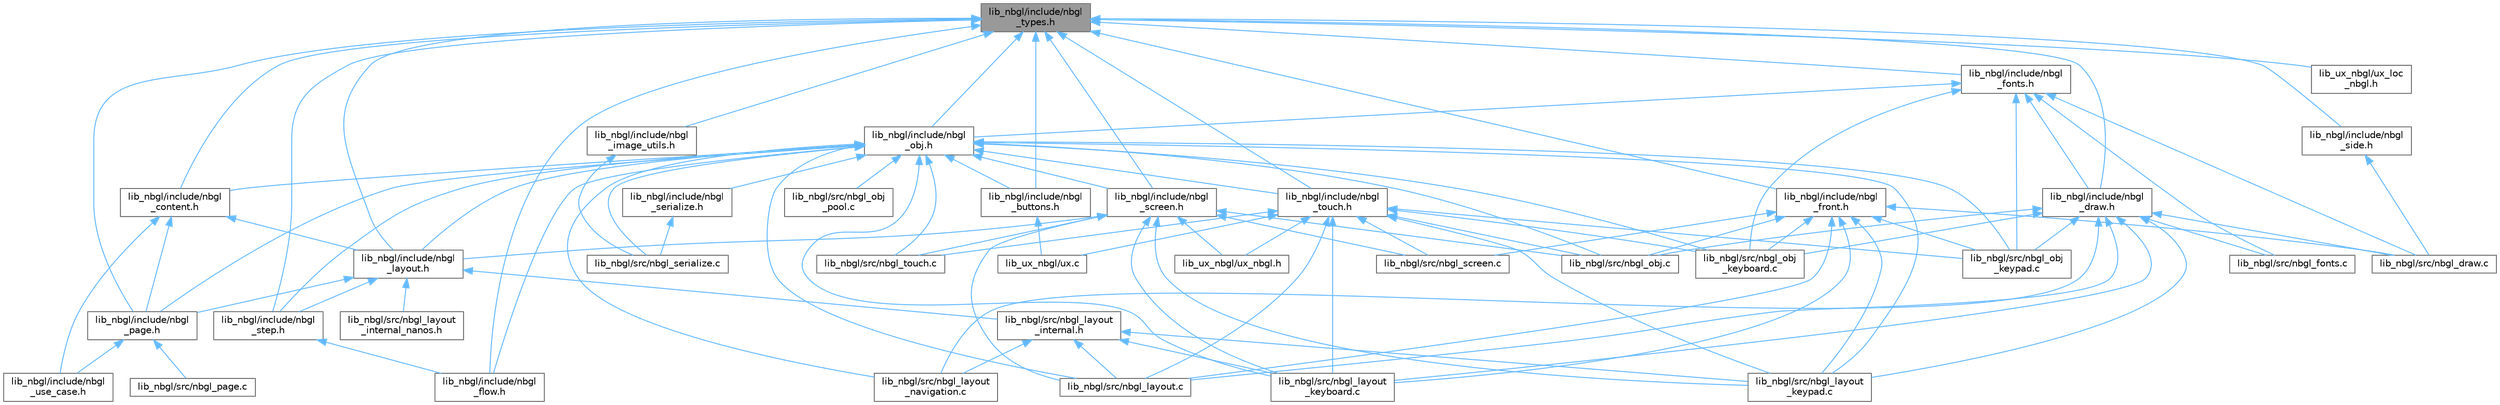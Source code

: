 digraph "lib_nbgl/include/nbgl_types.h"
{
 // LATEX_PDF_SIZE
  bgcolor="transparent";
  edge [fontname=Helvetica,fontsize=10,labelfontname=Helvetica,labelfontsize=10];
  node [fontname=Helvetica,fontsize=10,shape=box,height=0.2,width=0.4];
  Node1 [label="lib_nbgl/include/nbgl\l_types.h",height=0.2,width=0.4,color="gray40", fillcolor="grey60", style="filled", fontcolor="black",tooltip="common types for Graphical Library"];
  Node1 -> Node2 [dir="back",color="steelblue1",style="solid"];
  Node2 [label="lib_nbgl/include/nbgl\l_buttons.h",height=0.2,width=0.4,color="grey40", fillcolor="white", style="filled",URL="$nbgl__buttons_8h.html",tooltip=" "];
  Node2 -> Node3 [dir="back",color="steelblue1",style="solid"];
  Node3 [label="lib_ux_nbgl/ux.c",height=0.2,width=0.4,color="grey40", fillcolor="white", style="filled",URL="$ux_8c.html",tooltip=" "];
  Node1 -> Node4 [dir="back",color="steelblue1",style="solid"];
  Node4 [label="lib_nbgl/include/nbgl\l_content.h",height=0.2,width=0.4,color="grey40", fillcolor="white", style="filled",URL="$nbgl__content_8h.html",tooltip="common content for Graphical Library"];
  Node4 -> Node5 [dir="back",color="steelblue1",style="solid"];
  Node5 [label="lib_nbgl/include/nbgl\l_layout.h",height=0.2,width=0.4,color="grey40", fillcolor="white", style="filled",URL="$nbgl__layout_8h.html",tooltip="API of the Advanced BOLOS Graphical Library, for predefined layouts."];
  Node5 -> Node6 [dir="back",color="steelblue1",style="solid"];
  Node6 [label="lib_nbgl/include/nbgl\l_page.h",height=0.2,width=0.4,color="grey40", fillcolor="white", style="filled",URL="$nbgl__page_8h.html",tooltip="API of the Advanced BOLOS Graphical Library, for predefined pages."];
  Node6 -> Node7 [dir="back",color="steelblue1",style="solid"];
  Node7 [label="lib_nbgl/include/nbgl\l_use_case.h",height=0.2,width=0.4,color="grey40", fillcolor="white", style="filled",URL="$nbgl__use__case_8h.html",tooltip="API of the Advanced BOLOS Graphical Library, for typical application use-cases."];
  Node6 -> Node8 [dir="back",color="steelblue1",style="solid"];
  Node8 [label="lib_nbgl/src/nbgl_page.c",height=0.2,width=0.4,color="grey40", fillcolor="white", style="filled",URL="$nbgl__page_8c.html",tooltip="Implementation of predefined pages management for Applications."];
  Node5 -> Node9 [dir="back",color="steelblue1",style="solid"];
  Node9 [label="lib_nbgl/include/nbgl\l_step.h",height=0.2,width=0.4,color="grey40", fillcolor="white", style="filled",URL="$nbgl__step_8h.html",tooltip="Step construction API of NBGL."];
  Node9 -> Node10 [dir="back",color="steelblue1",style="solid"];
  Node10 [label="lib_nbgl/include/nbgl\l_flow.h",height=0.2,width=0.4,color="grey40", fillcolor="white", style="filled",URL="$nbgl__flow_8h.html",tooltip="Flow construction API of NBGL."];
  Node5 -> Node11 [dir="back",color="steelblue1",style="solid"];
  Node11 [label="lib_nbgl/src/nbgl_layout\l_internal.h",height=0.2,width=0.4,color="grey40", fillcolor="white", style="filled",URL="$nbgl__layout__internal_8h.html",tooltip="Internal functions/constants of NBGL layout layer."];
  Node11 -> Node12 [dir="back",color="steelblue1",style="solid"];
  Node12 [label="lib_nbgl/src/nbgl_layout.c",height=0.2,width=0.4,color="grey40", fillcolor="white", style="filled",URL="$nbgl__layout_8c.html",tooltip="Implementation of predefined layouts management for Applications."];
  Node11 -> Node13 [dir="back",color="steelblue1",style="solid"];
  Node13 [label="lib_nbgl/src/nbgl_layout\l_keyboard.c",height=0.2,width=0.4,color="grey40", fillcolor="white", style="filled",URL="$nbgl__layout__keyboard_8c.html",tooltip="Implementation of predefined keyboard related layouts management."];
  Node11 -> Node14 [dir="back",color="steelblue1",style="solid"];
  Node14 [label="lib_nbgl/src/nbgl_layout\l_keypad.c",height=0.2,width=0.4,color="grey40", fillcolor="white", style="filled",URL="$nbgl__layout__keypad_8c.html",tooltip="Implementation of keypad management of predefined layouts management for Applications."];
  Node11 -> Node15 [dir="back",color="steelblue1",style="solid"];
  Node15 [label="lib_nbgl/src/nbgl_layout\l_navigation.c",height=0.2,width=0.4,color="grey40", fillcolor="white", style="filled",URL="$nbgl__layout__navigation_8c.html",tooltip="The construction of a navigation bar with buttons super-object."];
  Node5 -> Node16 [dir="back",color="steelblue1",style="solid"];
  Node16 [label="lib_nbgl/src/nbgl_layout\l_internal_nanos.h",height=0.2,width=0.4,color="grey40", fillcolor="white", style="filled",URL="$nbgl__layout__internal__nanos_8h.html",tooltip="Internal functions/constants of NBGL layout layer."];
  Node4 -> Node6 [dir="back",color="steelblue1",style="solid"];
  Node4 -> Node7 [dir="back",color="steelblue1",style="solid"];
  Node1 -> Node17 [dir="back",color="steelblue1",style="solid"];
  Node17 [label="lib_nbgl/include/nbgl\l_draw.h",height=0.2,width=0.4,color="grey40", fillcolor="white", style="filled",URL="$nbgl__draw_8h.html",tooltip="Middle Level API of the new BOLOS Graphical Library."];
  Node17 -> Node18 [dir="back",color="steelblue1",style="solid"];
  Node18 [label="lib_nbgl/src/nbgl_draw.c",height=0.2,width=0.4,color="grey40", fillcolor="white", style="filled",URL="$nbgl__draw_8c.html",tooltip="Implementation of middle-level API to draw rich forms like rounded rectangle."];
  Node17 -> Node19 [dir="back",color="steelblue1",style="solid"];
  Node19 [label="lib_nbgl/src/nbgl_fonts.c",height=0.2,width=0.4,color="grey40", fillcolor="white", style="filled",URL="$nbgl__fonts_8c.html",tooltip=" "];
  Node17 -> Node12 [dir="back",color="steelblue1",style="solid"];
  Node17 -> Node13 [dir="back",color="steelblue1",style="solid"];
  Node17 -> Node14 [dir="back",color="steelblue1",style="solid"];
  Node17 -> Node15 [dir="back",color="steelblue1",style="solid"];
  Node17 -> Node20 [dir="back",color="steelblue1",style="solid"];
  Node20 [label="lib_nbgl/src/nbgl_obj.c",height=0.2,width=0.4,color="grey40", fillcolor="white", style="filled",URL="$nbgl__obj_8c.html",tooltip="Implementation of API to draw all basic graphic objects."];
  Node17 -> Node21 [dir="back",color="steelblue1",style="solid"];
  Node21 [label="lib_nbgl/src/nbgl_obj\l_keyboard.c",height=0.2,width=0.4,color="grey40", fillcolor="white", style="filled",URL="$nbgl__obj__keyboard_8c.html",tooltip="The construction and touch management of a keyboard object."];
  Node17 -> Node22 [dir="back",color="steelblue1",style="solid"];
  Node22 [label="lib_nbgl/src/nbgl_obj\l_keypad.c",height=0.2,width=0.4,color="grey40", fillcolor="white", style="filled",URL="$nbgl__obj__keypad_8c.html",tooltip="The construction and touch management of a keypad object."];
  Node1 -> Node10 [dir="back",color="steelblue1",style="solid"];
  Node1 -> Node23 [dir="back",color="steelblue1",style="solid"];
  Node23 [label="lib_nbgl/include/nbgl\l_fonts.h",height=0.2,width=0.4,color="grey40", fillcolor="white", style="filled",URL="$nbgl__fonts_8h.html",tooltip=" "];
  Node23 -> Node17 [dir="back",color="steelblue1",style="solid"];
  Node23 -> Node24 [dir="back",color="steelblue1",style="solid"];
  Node24 [label="lib_nbgl/include/nbgl\l_obj.h",height=0.2,width=0.4,color="grey40", fillcolor="white", style="filled",URL="$nbgl__obj_8h.html",tooltip="API to draw all basic graphic objects."];
  Node24 -> Node2 [dir="back",color="steelblue1",style="solid"];
  Node24 -> Node4 [dir="back",color="steelblue1",style="solid"];
  Node24 -> Node10 [dir="back",color="steelblue1",style="solid"];
  Node24 -> Node5 [dir="back",color="steelblue1",style="solid"];
  Node24 -> Node6 [dir="back",color="steelblue1",style="solid"];
  Node24 -> Node25 [dir="back",color="steelblue1",style="solid"];
  Node25 [label="lib_nbgl/include/nbgl\l_screen.h",height=0.2,width=0.4,color="grey40", fillcolor="white", style="filled",URL="$nbgl__screen_8h.html",tooltip="API to manage screens."];
  Node25 -> Node5 [dir="back",color="steelblue1",style="solid"];
  Node25 -> Node12 [dir="back",color="steelblue1",style="solid"];
  Node25 -> Node13 [dir="back",color="steelblue1",style="solid"];
  Node25 -> Node14 [dir="back",color="steelblue1",style="solid"];
  Node25 -> Node20 [dir="back",color="steelblue1",style="solid"];
  Node25 -> Node26 [dir="back",color="steelblue1",style="solid"];
  Node26 [label="lib_nbgl/src/nbgl_screen.c",height=0.2,width=0.4,color="grey40", fillcolor="white", style="filled",URL="$nbgl__screen_8c.html",tooltip="Implementation of screens management API."];
  Node25 -> Node27 [dir="back",color="steelblue1",style="solid"];
  Node27 [label="lib_nbgl/src/nbgl_touch.c",height=0.2,width=0.4,color="grey40", fillcolor="white", style="filled",URL="$nbgl__touch_8c.html",tooltip=" "];
  Node25 -> Node28 [dir="back",color="steelblue1",style="solid"];
  Node28 [label="lib_ux_nbgl/ux_nbgl.h",height=0.2,width=0.4,color="grey40", fillcolor="white", style="filled",URL="$ux__nbgl_8h.html",tooltip=" "];
  Node24 -> Node29 [dir="back",color="steelblue1",style="solid"];
  Node29 [label="lib_nbgl/include/nbgl\l_serialize.h",height=0.2,width=0.4,color="grey40", fillcolor="white", style="filled",URL="$nbgl__serialize_8h.html",tooltip=" "];
  Node29 -> Node30 [dir="back",color="steelblue1",style="solid"];
  Node30 [label="lib_nbgl/src/nbgl_serialize.c",height=0.2,width=0.4,color="grey40", fillcolor="white", style="filled",URL="$nbgl__serialize_8c.html",tooltip=" "];
  Node24 -> Node9 [dir="back",color="steelblue1",style="solid"];
  Node24 -> Node31 [dir="back",color="steelblue1",style="solid"];
  Node31 [label="lib_nbgl/include/nbgl\l_touch.h",height=0.2,width=0.4,color="grey40", fillcolor="white", style="filled",URL="$nbgl__touch_8h.html",tooltip=" "];
  Node31 -> Node12 [dir="back",color="steelblue1",style="solid"];
  Node31 -> Node13 [dir="back",color="steelblue1",style="solid"];
  Node31 -> Node14 [dir="back",color="steelblue1",style="solid"];
  Node31 -> Node20 [dir="back",color="steelblue1",style="solid"];
  Node31 -> Node21 [dir="back",color="steelblue1",style="solid"];
  Node31 -> Node22 [dir="back",color="steelblue1",style="solid"];
  Node31 -> Node26 [dir="back",color="steelblue1",style="solid"];
  Node31 -> Node27 [dir="back",color="steelblue1",style="solid"];
  Node31 -> Node3 [dir="back",color="steelblue1",style="solid"];
  Node31 -> Node28 [dir="back",color="steelblue1",style="solid"];
  Node24 -> Node12 [dir="back",color="steelblue1",style="solid"];
  Node24 -> Node13 [dir="back",color="steelblue1",style="solid"];
  Node24 -> Node14 [dir="back",color="steelblue1",style="solid"];
  Node24 -> Node15 [dir="back",color="steelblue1",style="solid"];
  Node24 -> Node20 [dir="back",color="steelblue1",style="solid"];
  Node24 -> Node21 [dir="back",color="steelblue1",style="solid"];
  Node24 -> Node22 [dir="back",color="steelblue1",style="solid"];
  Node24 -> Node32 [dir="back",color="steelblue1",style="solid"];
  Node32 [label="lib_nbgl/src/nbgl_obj\l_pool.c",height=0.2,width=0.4,color="grey40", fillcolor="white", style="filled",URL="$nbgl__obj__pool_8c.html",tooltip="Implementation of a graphical objects pool, to be used by any page, or by predefined layout managemen..."];
  Node24 -> Node30 [dir="back",color="steelblue1",style="solid"];
  Node24 -> Node27 [dir="back",color="steelblue1",style="solid"];
  Node23 -> Node18 [dir="back",color="steelblue1",style="solid"];
  Node23 -> Node19 [dir="back",color="steelblue1",style="solid"];
  Node23 -> Node21 [dir="back",color="steelblue1",style="solid"];
  Node23 -> Node22 [dir="back",color="steelblue1",style="solid"];
  Node1 -> Node33 [dir="back",color="steelblue1",style="solid"];
  Node33 [label="lib_nbgl/include/nbgl\l_front.h",height=0.2,width=0.4,color="grey40", fillcolor="white", style="filled",URL="$nbgl__front_8h.html",tooltip="Font screen low-Level driver API, to draw elementary forms."];
  Node33 -> Node18 [dir="back",color="steelblue1",style="solid"];
  Node33 -> Node12 [dir="back",color="steelblue1",style="solid"];
  Node33 -> Node13 [dir="back",color="steelblue1",style="solid"];
  Node33 -> Node14 [dir="back",color="steelblue1",style="solid"];
  Node33 -> Node20 [dir="back",color="steelblue1",style="solid"];
  Node33 -> Node21 [dir="back",color="steelblue1",style="solid"];
  Node33 -> Node22 [dir="back",color="steelblue1",style="solid"];
  Node33 -> Node26 [dir="back",color="steelblue1",style="solid"];
  Node1 -> Node34 [dir="back",color="steelblue1",style="solid"];
  Node34 [label="lib_nbgl/include/nbgl\l_image_utils.h",height=0.2,width=0.4,color="grey40", fillcolor="white", style="filled",URL="$nbgl__image__utils_8h.html",tooltip="Utilities for Ledger image files processing."];
  Node34 -> Node30 [dir="back",color="steelblue1",style="solid"];
  Node1 -> Node5 [dir="back",color="steelblue1",style="solid"];
  Node1 -> Node24 [dir="back",color="steelblue1",style="solid"];
  Node1 -> Node6 [dir="back",color="steelblue1",style="solid"];
  Node1 -> Node25 [dir="back",color="steelblue1",style="solid"];
  Node1 -> Node35 [dir="back",color="steelblue1",style="solid"];
  Node35 [label="lib_nbgl/include/nbgl\l_side.h",height=0.2,width=0.4,color="grey40", fillcolor="white", style="filled",URL="$nbgl__side_8h.html",tooltip="Side screen low-Level driver API, to draw elementary forms."];
  Node35 -> Node18 [dir="back",color="steelblue1",style="solid"];
  Node1 -> Node9 [dir="back",color="steelblue1",style="solid"];
  Node1 -> Node31 [dir="back",color="steelblue1",style="solid"];
  Node1 -> Node36 [dir="back",color="steelblue1",style="solid"];
  Node36 [label="lib_ux_nbgl/ux_loc\l_nbgl.h",height=0.2,width=0.4,color="grey40", fillcolor="white", style="filled",URL="$ux__loc__nbgl_8h.html",tooltip=" "];
}

